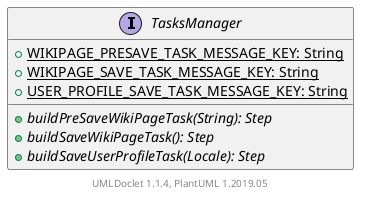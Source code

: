 @startuml

    interface TasksManager [[TasksManager.html]] {
        {static} +WIKIPAGE_PRESAVE_TASK_MESSAGE_KEY: String
        {static} +WIKIPAGE_SAVE_TASK_MESSAGE_KEY: String
        {static} +USER_PROFILE_SAVE_TASK_MESSAGE_KEY: String
        {abstract} +buildPreSaveWikiPageTask(String): Step
        {abstract} +buildSaveWikiPageTask(): Step
        {abstract} +buildSaveUserProfileTask(Locale): Step
    }


    center footer UMLDoclet 1.1.4, PlantUML 1.2019.05
@enduml
